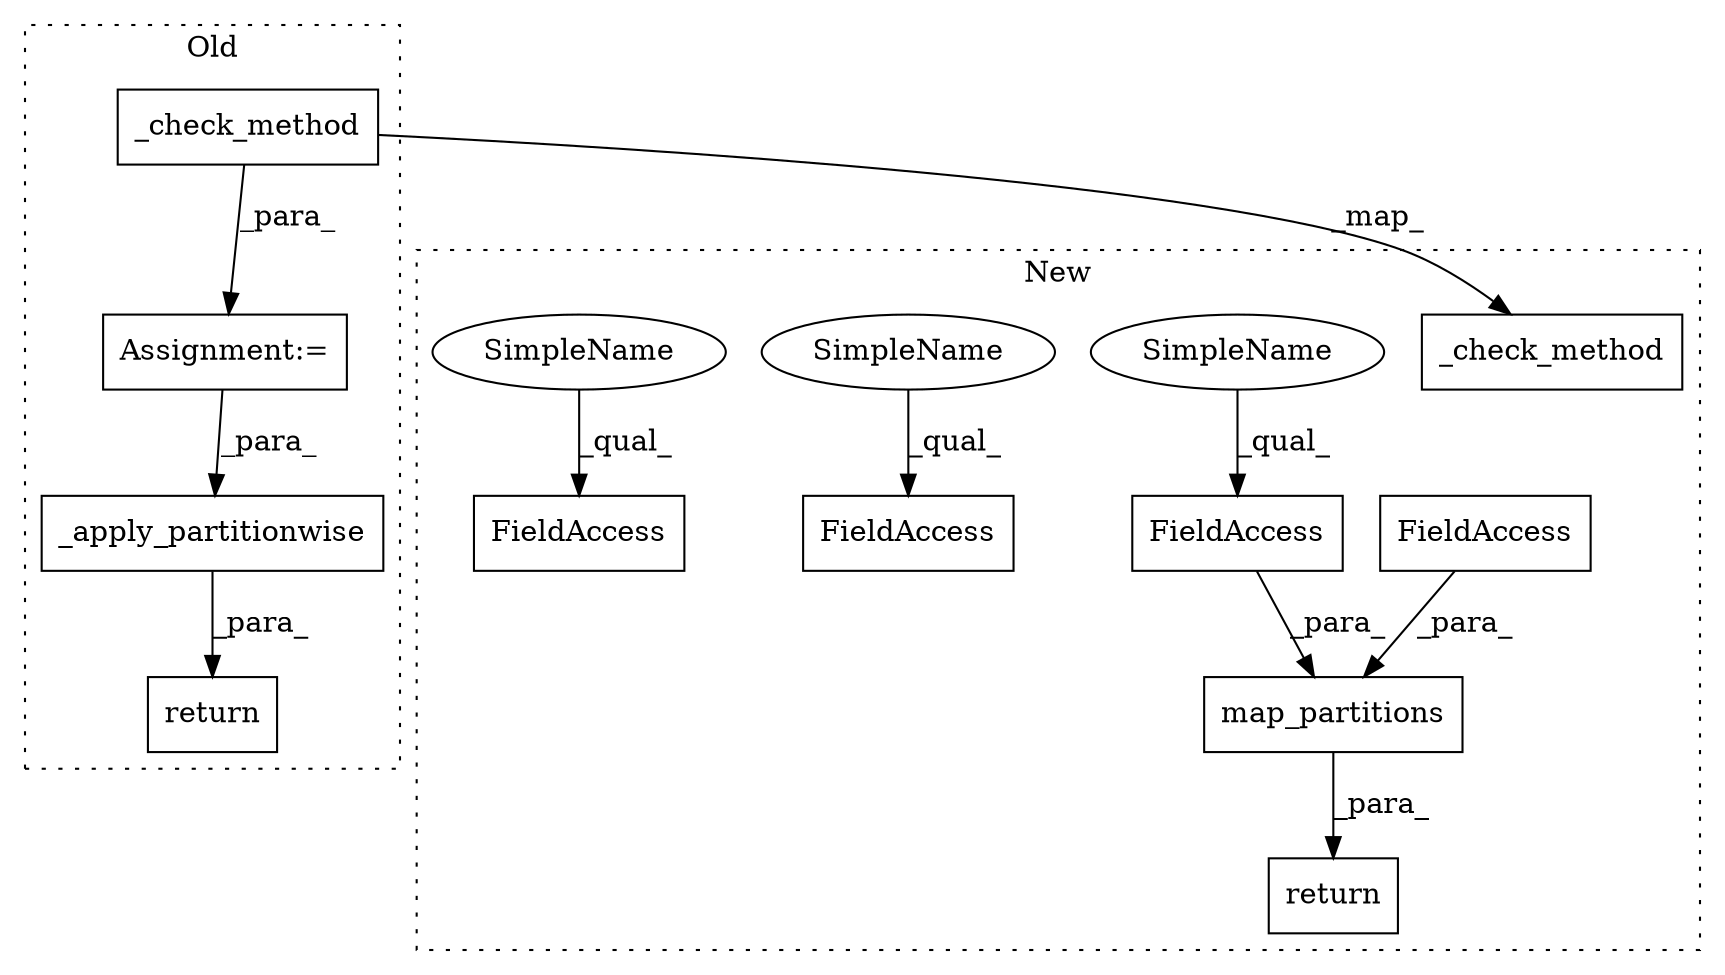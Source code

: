 digraph G {
subgraph cluster0 {
1 [label="return" a="41" s="3855" l="7" shape="box"];
5 [label="_check_method" a="32" s="3615,3644" l="14,1" shape="box"];
9 [label="_apply_partitionwise" a="32" s="3862,3898" l="21,1" shape="box"];
10 [label="Assignment:=" a="7" s="3609" l="1" shape="box"];
label = "Old";
style="dotted";
}
subgraph cluster1 {
2 [label="map_partitions" a="32" s="4007,4060" l="15,1" shape="box"];
3 [label="FieldAccess" a="22" s="4037" l="23" shape="box"];
4 [label="_check_method" a="32" s="3733,3762" l="14,1" shape="box"];
6 [label="FieldAccess" a="22" s="4022" l="14" shape="box"];
7 [label="FieldAccess" a="22" s="3848" l="23" shape="box"];
8 [label="FieldAccess" a="22" s="4107" l="23" shape="box"];
11 [label="return" a="41" s="3998" l="7" shape="box"];
12 [label="SimpleName" a="42" s="4037" l="4" shape="ellipse"];
13 [label="SimpleName" a="42" s="4107" l="4" shape="ellipse"];
14 [label="SimpleName" a="42" s="3848" l="4" shape="ellipse"];
label = "New";
style="dotted";
}
2 -> 11 [label="_para_"];
3 -> 2 [label="_para_"];
5 -> 4 [label="_map_"];
5 -> 10 [label="_para_"];
6 -> 2 [label="_para_"];
9 -> 1 [label="_para_"];
10 -> 9 [label="_para_"];
12 -> 3 [label="_qual_"];
13 -> 8 [label="_qual_"];
14 -> 7 [label="_qual_"];
}